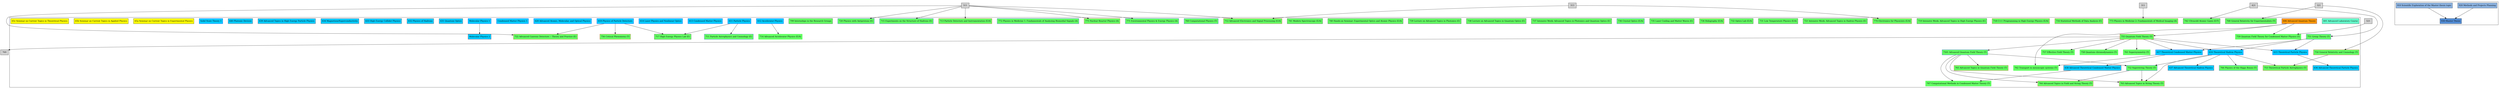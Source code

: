 // Copyright © 2015 Martin Ueding <dev@martin-ueding.de>

digraph {
    nodesep = .50
    ranksep = 1.0

    node [shape=box style=filled]

    subgraph cluster_course_phase {
        601 [label="601 Advanced Laboratory Course" fillcolor="#66FFCC"]

        {
            node[fillcolor="#FF9A00"]

            606 [label="606 Advanced Quantum Theory" color=blue]
        }

        // Elective Advanced Lectures
        {
            node[fillcolor="#65FF65"]

            711 [label="711 Particle Astrophysics and Cosmology (E)" color=blue]
            712 [label="712 Advanced Electronics and Signal Processing (E/A)" color=red]
            713 [label="713 Particle Detectors and Instrumentation (E/A)" color=red]
            714 [label="714 Advanced Accelerator Physics (E/A)" color=green]
            715 [label="715 Experiments on the Structure of Hadrons (E)" color=blue]
            716 [label="716 Statistical Methods of Data Analysis (E)" color=red]
            717 [label="717 High Energy Physics Lab (E)"]
            718 [label="718 C++ Programming in High Energy Physics (E/A)" color=red]
            719 [label="719 Intensive Week: Advanced Topics in High Energy Physics (E)"]
            720 [label="720 Physics with Antiprotons (E)" color=blue]
            721 [label="721 Intensive Week: Advanced Topics in Hadron Physics (E)"]
            722 [label="722 Advanced Gaseous Detectors -- Theory and Practice (E)" color=red]
            731 [label="731 Low Temperature Physics (E/A)"]
            732 [label="732 Optics Lab (E/A)"]
            734 [label="734 Holography (E/A)" color=red]
            735 [label="735 Laser Cooling and Matter Waves (E)"]
            736 [label="736 Crystal Optics (E/A)" color=blue]
            737 [label="737 Intensive Week: Advanced Topics in Photonics and Quantum Optics (E)"]
            738 [label="738 Lecture on Advanced Topics in Quantum Optics (E)"]
            739 [label="739 Lecture on Advanced Topics in Photonics (E)"]
            740 [label="740 Hands-on Seminar: Experimental Optics and Atomic Physics (E/A)"]
            741 [label="741 Modern Spectroscopy (E/A)"]
            742 [label="742 Ultracold Atomic Gases (E/T)"]
            7501 [label="7501 Advanced Quantum Field Theory (T)" color=blue]
            751 [label="751 Group Theory (T)" color=blue]
            752 [label="752 Superstring Theory (T)" color=blue]
            753 [label="753 Theoretical Particle Astrophysics (T)" color=red]
            754 [label="754 General Relativity and Cosmology (T)" color=red]
            755 [label="755 Quantum Field Theory (T)" color=red]
            756 [label="756 Critical Phenomena (T)" color=red]
            757 [label="757 Effective Field Theory (T)" color=green]
            758 [label="758 Quantum chromodynamics (T)" color=green]
            759 [label="759 Quantum Field Theory for Condensed Matter Physics (T)" color=green]
            760 [label="760 Computational Physics (T)" color=blue]
            761 [label="761 Supersymmetry (T)" color=green]
            762 [label="762 Transport in mesoscopic systems (T)" color=green]
            763 [label="763 Advanced Topics in String Theory (T)" color=red]
            764 [label="764 Advanced Topics in Field and String Theory (T)" color=red]
            765 [label="765 Advanced Topics in Quantum Field Theory (T)" color=red]
            766 [label="766 Physics of the Higgs Boson (T)" color=blue]
            767 [label="767 Computational Methods in Condensed Matter Theory (T)" color=green]
            768 [label="768 General Relativity for Experimentalists (T)"]
            771 [label="771 Environmental Physics & Energy Physics (A)" color=blue]
            772 [label="772 Physics in Medicine 1: Fundamentals of Analyzing Biomedial Signals (A)" color=blue]
            773 [label="773 Physics in Medicine 2: Fundamentals of Medical Imaging (A)" color=red]
            774 [label="774 Electronics for Physicists (E/A)" color=red]
            775 [label="775 Nuclear Reactor Physics (A)" color=red]
            799 [label="799 Internships in the Research Groups"]
        }

        // Specialization: Experimental Physics
        {
            node[fillcolor="#00CCFF"]

            611 [label="611 Particle Physics", color=blue]
            612 [label="612 Accelerator Physics", color=blue]
            613 [label="613 Condensed Matter Physics", color=blue]
            614 [label="614 Laser Physics and Nonlinear Optics", color=blue]
            618 [label="618 Physics of Particle Detectors", color=blue]
            620 [label="620 Advanced Atomic, Molecular, and Optical Physics", color=blue]
            CondMatter1 [label="Condensed Matter Physics 1" color=blue]
            MolPhys1 [label="Molecular Physics 1" color=blue]
        }

        // Specialization: Advanced Experimental Physics
        {
            node[fillcolor="#00CCFF"]

            631 [label="631 Quantum Optics", color=red]
            632 [label="632 Physics of Hadrons", color=red]
            633 [label="633 High Energy Collider Physics", color=red]
            634 [label="634 Magnetism/Superconductivity", color=red]
            639 [label="639 Advanced Topics in High Energy Particle Physics", color=red]
            640 [label="640 Photonic Devices", color=red]
            MolPhys2 [label="Molecular Physics 2" color=red]
        }

        // Specialization: Theoretical Physics
        {
            node[fillcolor="#00CCFF"]

            615 [label="615 Theoretical Particle Physics" color=blue]
            616 [label="616 Theoretical Hadron Physics" color=blue]
            617 [label="617 Theoretical Condensed Matter Physics" color=blue]
            TheoSolidSt [label="Solid State Theory 1" color=blue]
        }

        // Specialization: Advanced Theoretical Physics
        {
            node[fillcolor="#00CCFF"]

            636 [label="636 Advanced Theoretical Particle Physics" color=red]
            637 [label="637 Advanced Theoretical Hadron Physics" color=red]
            638 [label="638 Advanced Theoretical Condensed Matter Physics" color=red]
        }


        // Seminar
        {
            node[fillcolor="#FFFF00"]

            "65a" [label="65a Seminar on Current Topics in Experimental Physics"]
            "65b" [label="65b Seminar on Current Topics in Applied Physics"]
            "65c" [label="65c Seminar on Current Topics in Theoretical Physics"]
        }
    }

    subgraph cluster_research_phase {
        // Thesis Preparation
        {
            node[fillcolor="#8DB4E2"]

            910 [label="910 Scientific Exploration of the Master thesis topic"]
            920 [label="920 Methods and Projects Planning"]
        }

        // Thesis
        {
            node[fillcolor="#538DD5"]

            930 [label="930 Master Thesis"]
        }

        910, 920 -> 930
    }

    755, 751 -> 615
    755, 751 -> 616
    755, 751 -> 617

    615 -> 636
    616 -> 637
    617 -> 638

    611 -> 711
    511 -> 715
    611, 618 -> 717
    511 -> 720
    511, 618 -> 722
    313, 511 -> 712
    511 -> 713
    612 -> 714
    511 -> 771
    311 -> 773
    313 -> 774
    511 -> 775
    421 -> 742
    421 -> 751
    7501, 616 -> 752
    754, 616 -> 753
    321 -> 754
    606 -> 755
    618 -> 756
    755 -> 757
    755 -> 758
    606, 521 -> 759
    755 -> 761
    606, 617 -> 762
    7501, 616, 752 -> 763
    7501, 752 -> 764
    7501 -> 765
    616 -> 766
    755 -> 7501
    7501, 638 -> 767
    321 -> 768
    755 -> 769

    MolPhys1 -> MolPhys2
}

// vim: autoindent
